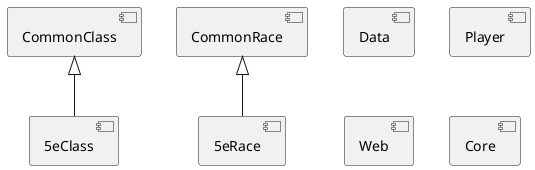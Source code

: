 @startuml
[CommonClass] as cclass
[CommonRace] as crace
[Data] as data
[Player] as player
[Web] as web
[Core] as core
[5eRace] as 5er
[5eClass] as 5ec

5er -up-|> crace
5ec -up-|> cclass

'-(0- A lollipop "arrow."'
@enduml